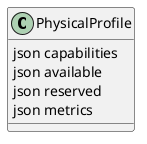 @startuml

class "PhysicalProfile" as Model {
 json capabilities
 json available
 json reserved
 json metrics

 
}



@enduml
